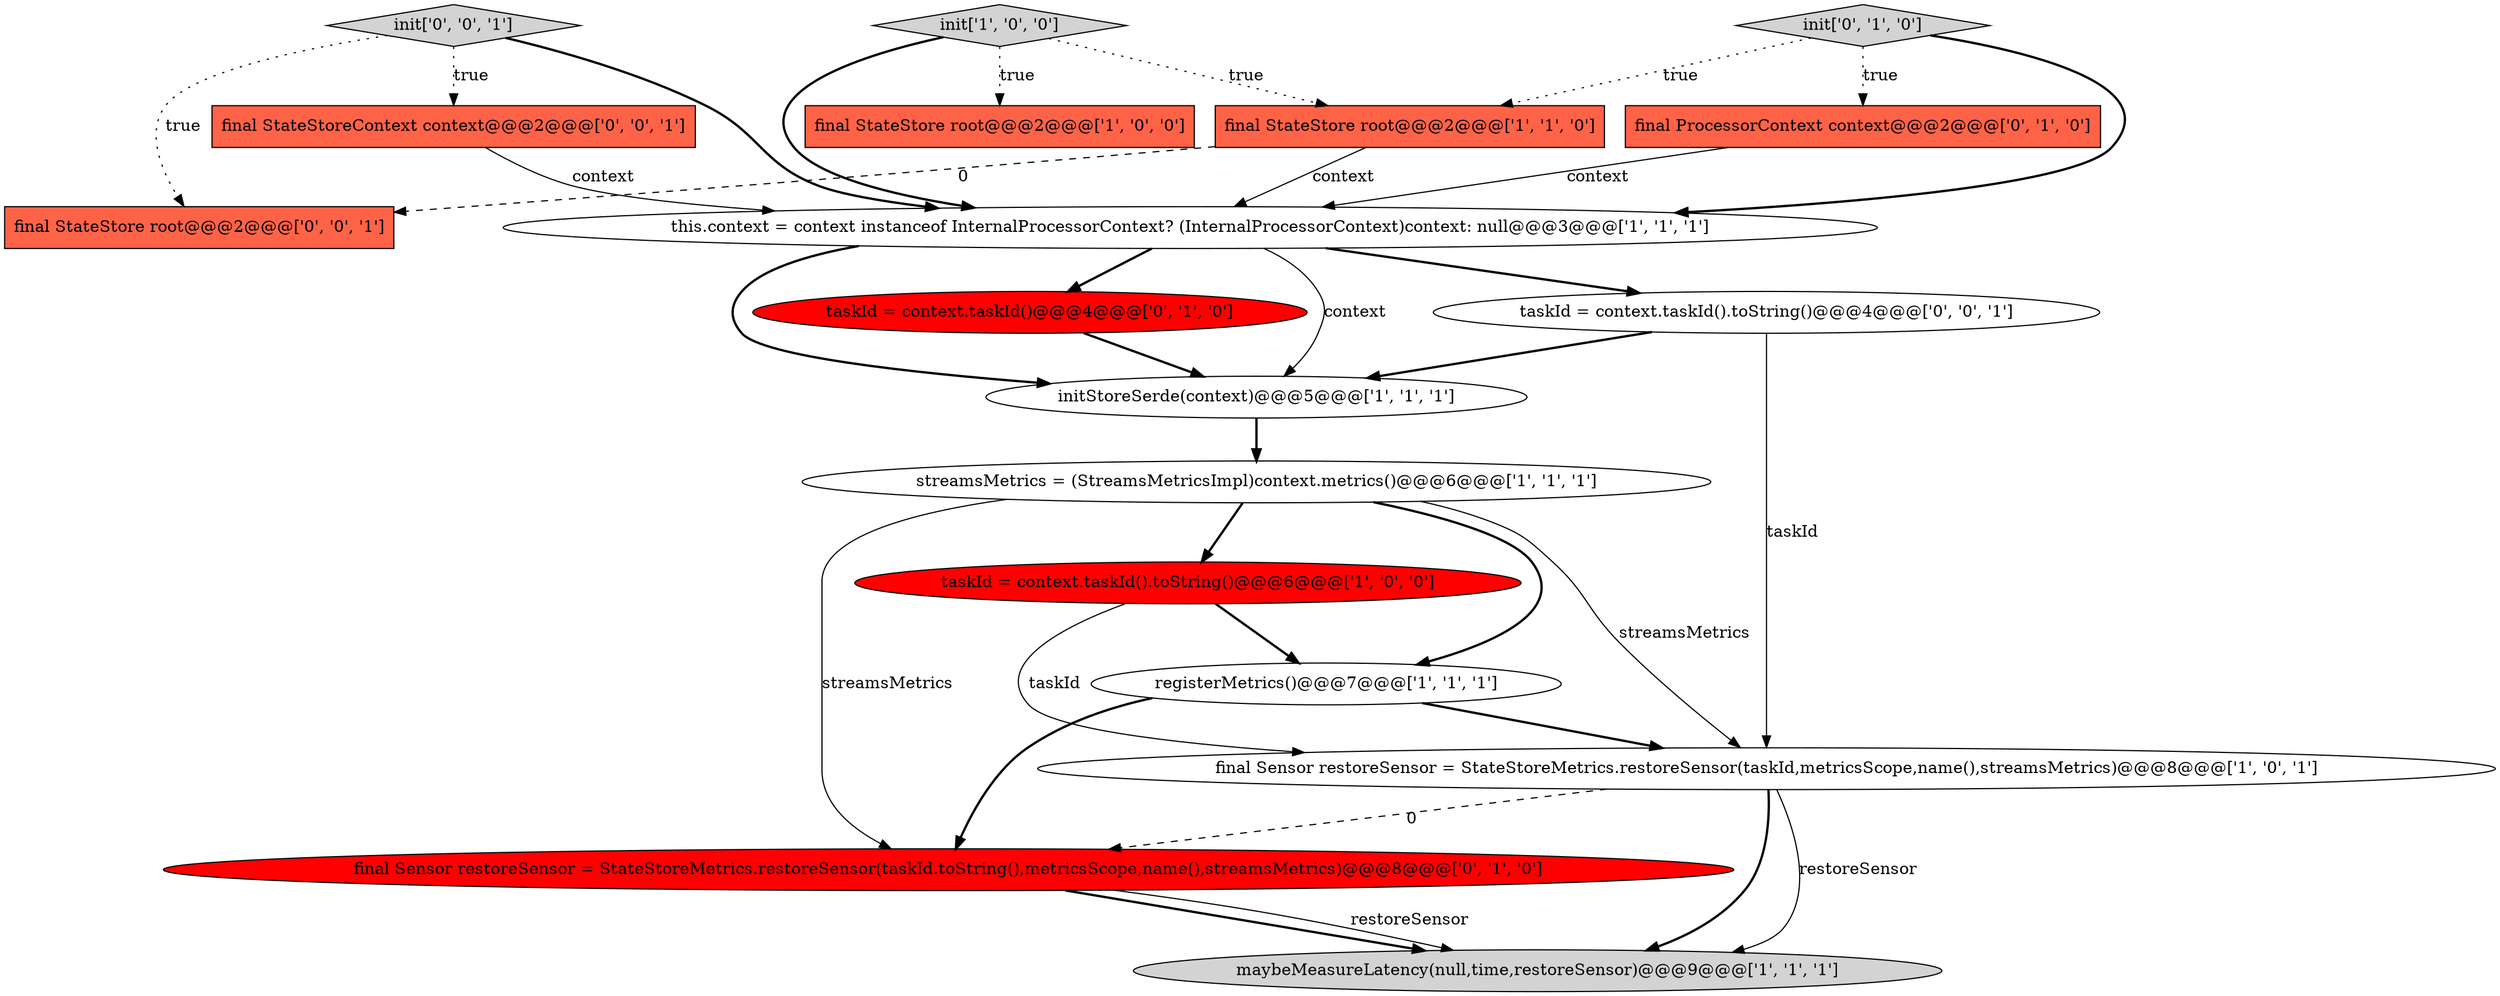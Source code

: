 digraph {
14 [style = filled, label = "final StateStoreContext context@@@2@@@['0', '0', '1']", fillcolor = tomato, shape = box image = "AAA0AAABBB3BBB"];
10 [style = filled, label = "init['0', '1', '0']", fillcolor = lightgray, shape = diamond image = "AAA0AAABBB2BBB"];
4 [style = filled, label = "taskId = context.taskId().toString()@@@6@@@['1', '0', '0']", fillcolor = red, shape = ellipse image = "AAA1AAABBB1BBB"];
2 [style = filled, label = "initStoreSerde(context)@@@5@@@['1', '1', '1']", fillcolor = white, shape = ellipse image = "AAA0AAABBB1BBB"];
15 [style = filled, label = "init['0', '0', '1']", fillcolor = lightgray, shape = diamond image = "AAA0AAABBB3BBB"];
11 [style = filled, label = "taskId = context.taskId()@@@4@@@['0', '1', '0']", fillcolor = red, shape = ellipse image = "AAA1AAABBB2BBB"];
16 [style = filled, label = "final StateStore root@@@2@@@['0', '0', '1']", fillcolor = tomato, shape = box image = "AAA0AAABBB3BBB"];
12 [style = filled, label = "final Sensor restoreSensor = StateStoreMetrics.restoreSensor(taskId.toString(),metricsScope,name(),streamsMetrics)@@@8@@@['0', '1', '0']", fillcolor = red, shape = ellipse image = "AAA1AAABBB2BBB"];
9 [style = filled, label = "maybeMeasureLatency(null,time,restoreSensor)@@@9@@@['1', '1', '1']", fillcolor = lightgray, shape = ellipse image = "AAA0AAABBB1BBB"];
6 [style = filled, label = "final StateStore root@@@2@@@['1', '1', '0']", fillcolor = tomato, shape = box image = "AAA0AAABBB1BBB"];
13 [style = filled, label = "final ProcessorContext context@@@2@@@['0', '1', '0']", fillcolor = tomato, shape = box image = "AAA0AAABBB2BBB"];
17 [style = filled, label = "taskId = context.taskId().toString()@@@4@@@['0', '0', '1']", fillcolor = white, shape = ellipse image = "AAA0AAABBB3BBB"];
5 [style = filled, label = "init['1', '0', '0']", fillcolor = lightgray, shape = diamond image = "AAA0AAABBB1BBB"];
7 [style = filled, label = "final Sensor restoreSensor = StateStoreMetrics.restoreSensor(taskId,metricsScope,name(),streamsMetrics)@@@8@@@['1', '0', '1']", fillcolor = white, shape = ellipse image = "AAA0AAABBB1BBB"];
3 [style = filled, label = "streamsMetrics = (StreamsMetricsImpl)context.metrics()@@@6@@@['1', '1', '1']", fillcolor = white, shape = ellipse image = "AAA0AAABBB1BBB"];
8 [style = filled, label = "this.context = context instanceof InternalProcessorContext? (InternalProcessorContext)context: null@@@3@@@['1', '1', '1']", fillcolor = white, shape = ellipse image = "AAA0AAABBB1BBB"];
0 [style = filled, label = "final StateStore root@@@2@@@['1', '0', '0']", fillcolor = tomato, shape = box image = "AAA0AAABBB1BBB"];
1 [style = filled, label = "registerMetrics()@@@7@@@['1', '1', '1']", fillcolor = white, shape = ellipse image = "AAA0AAABBB1BBB"];
8->2 [style = solid, label="context"];
5->8 [style = bold, label=""];
14->8 [style = solid, label="context"];
10->6 [style = dotted, label="true"];
3->1 [style = bold, label=""];
3->12 [style = solid, label="streamsMetrics"];
2->3 [style = bold, label=""];
5->6 [style = dotted, label="true"];
5->0 [style = dotted, label="true"];
3->7 [style = solid, label="streamsMetrics"];
7->9 [style = solid, label="restoreSensor"];
15->14 [style = dotted, label="true"];
15->16 [style = dotted, label="true"];
12->9 [style = bold, label=""];
3->4 [style = bold, label=""];
1->7 [style = bold, label=""];
11->2 [style = bold, label=""];
6->8 [style = solid, label="context"];
17->7 [style = solid, label="taskId"];
7->9 [style = bold, label=""];
8->17 [style = bold, label=""];
6->16 [style = dashed, label="0"];
12->9 [style = solid, label="restoreSensor"];
10->8 [style = bold, label=""];
8->2 [style = bold, label=""];
17->2 [style = bold, label=""];
10->13 [style = dotted, label="true"];
1->12 [style = bold, label=""];
7->12 [style = dashed, label="0"];
4->1 [style = bold, label=""];
13->8 [style = solid, label="context"];
4->7 [style = solid, label="taskId"];
8->11 [style = bold, label=""];
15->8 [style = bold, label=""];
}
